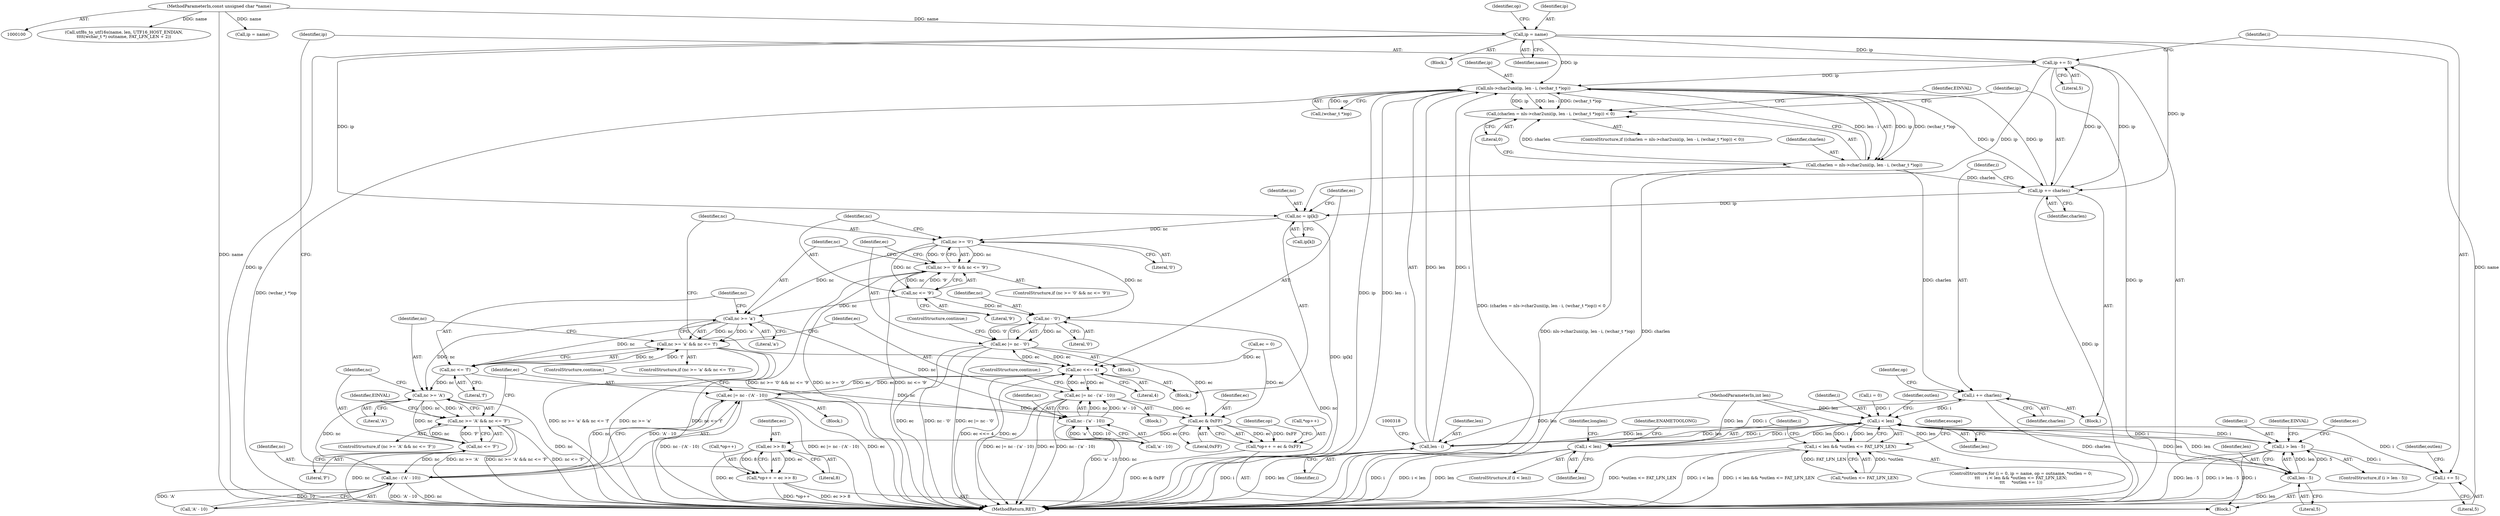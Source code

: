 digraph "0_linux_0720a06a7518c9d0c0125bd5d1f3b6264c55c3dd_0@pointer" {
"1000172" [label="(Call,ip = name)"];
"1000101" [label="(MethodParameterIn,const unsigned char *name)"];
"1000226" [label="(Call,nc = ip[k])"];
"1000236" [label="(Call,nc >= '0')"];
"1000235" [label="(Call,nc >= '0' && nc <= '9')"];
"1000239" [label="(Call,nc <= '9')"];
"1000245" [label="(Call,nc - '0')"];
"1000243" [label="(Call,ec |= nc - '0')"];
"1000231" [label="(Call,ec <<= 4)"];
"1000258" [label="(Call,ec |= nc - ('a' - 10))"];
"1000290" [label="(Call,ec & 0xFF)"];
"1000286" [label="(Call,*op++ = ec & 0xFF)"];
"1000297" [label="(Call,ec >> 8)"];
"1000293" [label="(Call,*op++ = ec >> 8)"];
"1000275" [label="(Call,ec |= nc - ('A' - 10))"];
"1000251" [label="(Call,nc >= 'a')"];
"1000250" [label="(Call,nc >= 'a' && nc <= 'f')"];
"1000254" [label="(Call,nc <= 'f')"];
"1000260" [label="(Call,nc - ('a' - 10))"];
"1000268" [label="(Call,nc >= 'A')"];
"1000267" [label="(Call,nc >= 'A' && nc <= 'F')"];
"1000271" [label="(Call,nc <= 'F')"];
"1000277" [label="(Call,nc - ('A' - 10))"];
"1000300" [label="(Call,ip += 5)"];
"1000312" [label="(Call,nls->char2uni(ip, len - i, (wchar_t *)op))"];
"1000309" [label="(Call,(charlen = nls->char2uni(ip, len - i, (wchar_t *)op)) < 0)"];
"1000310" [label="(Call,charlen = nls->char2uni(ip, len - i, (wchar_t *)op))"];
"1000324" [label="(Call,ip += charlen)"];
"1000327" [label="(Call,i += charlen)"];
"1000184" [label="(Call,i < len)"];
"1000183" [label="(Call,i < len && *outlen <= FAT_LFN_LEN)"];
"1000205" [label="(Call,i > len - 5)"];
"1000303" [label="(Call,i += 5)"];
"1000207" [label="(Call,len - 5)"];
"1000314" [label="(Call,len - i)"];
"1000334" [label="(Call,i < len)"];
"1000227" [label="(Identifier,nc)"];
"1000204" [label="(ControlStructure,if (i > len - 5))"];
"1000124" [label="(Call,utf8s_to_utf16s(name, len, UTF16_HOST_ENDIAN,\n\t\t\t\t(wchar_t *) outname, FAT_LFN_LEN + 2))"];
"1000177" [label="(Identifier,op)"];
"1000241" [label="(Literal,'9')"];
"1000226" [label="(Call,nc = ip[k])"];
"1000275" [label="(Call,ec |= nc - ('A' - 10))"];
"1000279" [label="(Call,'A' - 10)"];
"1000277" [label="(Call,nc - ('A' - 10))"];
"1000252" [label="(Identifier,nc)"];
"1000203" [label="(Block,)"];
"1000166" [label="(ControlStructure,for (i = 0, ip = name, op = outname, *outlen = 0;\n\t\t\t     i < len && *outlen <= FAT_LFN_LEN;\n\t\t\t     *outlen += 1))"];
"1000257" [label="(Block,)"];
"1000335" [label="(Identifier,i)"];
"1000187" [label="(Call,*outlen <= FAT_LFN_LEN)"];
"1000250" [label="(Call,nc >= 'a' && nc <= 'f')"];
"1000272" [label="(Identifier,nc)"];
"1000183" [label="(Call,i < len && *outlen <= FAT_LFN_LEN)"];
"1000302" [label="(Literal,5)"];
"1000213" [label="(Call,ec = 0)"];
"1000233" [label="(Literal,4)"];
"1000301" [label="(Identifier,ip)"];
"1000260" [label="(Call,nc - ('a' - 10))"];
"1000298" [label="(Identifier,ec)"];
"1000312" [label="(Call,nls->char2uni(ip, len - i, (wchar_t *)op))"];
"1000297" [label="(Call,ec >> 8)"];
"1000268" [label="(Call,nc >= 'A')"];
"1000325" [label="(Identifier,ip)"];
"1000225" [label="(Block,)"];
"1000308" [label="(ControlStructure,if ((charlen = nls->char2uni(ip, len - i, (wchar_t *)op)) < 0))"];
"1000172" [label="(Call,ip = name)"];
"1000246" [label="(Identifier,nc)"];
"1000316" [label="(Identifier,i)"];
"1000270" [label="(Literal,'A')"];
"1000339" [label="(Identifier,ENAMETOOLONG)"];
"1000185" [label="(Identifier,i)"];
"1000209" [label="(Literal,5)"];
"1000173" [label="(Identifier,ip)"];
"1000258" [label="(Call,ec |= nc - ('a' - 10))"];
"1000299" [label="(Literal,8)"];
"1000336" [label="(Identifier,len)"];
"1000265" [label="(ControlStructure,continue;)"];
"1000329" [label="(Identifier,charlen)"];
"1000168" [label="(Call,i = 0)"];
"1000324" [label="(Call,ip += charlen)"];
"1000286" [label="(Call,*op++ = ec & 0xFF)"];
"1000253" [label="(Literal,'a')"];
"1000212" [label="(Identifier,EINVAL)"];
"1000333" [label="(ControlStructure,if (i < len))"];
"1000198" [label="(Identifier,escape)"];
"1000261" [label="(Identifier,nc)"];
"1000327" [label="(Call,i += charlen)"];
"1000259" [label="(Identifier,ec)"];
"1000189" [label="(Identifier,outlen)"];
"1000235" [label="(Call,nc >= '0' && nc <= '9')"];
"1000323" [label="(Identifier,EINVAL)"];
"1000245" [label="(Call,nc - '0')"];
"1000242" [label="(Block,)"];
"1000326" [label="(Identifier,charlen)"];
"1000282" [label="(ControlStructure,continue;)"];
"1000228" [label="(Call,ip[k])"];
"1000102" [label="(MethodParameterIn,int len)"];
"1000300" [label="(Call,ip += 5)"];
"1000287" [label="(Call,*op++)"];
"1000303" [label="(Call,i += 5)"];
"1000232" [label="(Identifier,ec)"];
"1000396" [label="(Identifier,longlen)"];
"1000334" [label="(Call,i < len)"];
"1000305" [label="(Literal,5)"];
"1000459" [label="(MethodReturn,RET)"];
"1000267" [label="(Call,nc >= 'A' && nc <= 'F')"];
"1000254" [label="(Call,nc <= 'f')"];
"1000285" [label="(Identifier,EINVAL)"];
"1000291" [label="(Identifier,ec)"];
"1000186" [label="(Identifier,len)"];
"1000184" [label="(Call,i < len)"];
"1000309" [label="(Call,(charlen = nls->char2uni(ip, len - i, (wchar_t *)op)) < 0)"];
"1000314" [label="(Call,len - i)"];
"1000292" [label="(Literal,0xFF)"];
"1000269" [label="(Identifier,nc)"];
"1000266" [label="(ControlStructure,if (nc >= 'A' && nc <= 'F'))"];
"1000240" [label="(Identifier,nc)"];
"1000315" [label="(Identifier,len)"];
"1000234" [label="(ControlStructure,if (nc >= '0' && nc <= '9'))"];
"1000248" [label="(ControlStructure,continue;)"];
"1000244" [label="(Identifier,ec)"];
"1000290" [label="(Call,ec & 0xFF)"];
"1000101" [label="(MethodParameterIn,const unsigned char *name)"];
"1000271" [label="(Call,nc <= 'F')"];
"1000238" [label="(Literal,'0')"];
"1000293" [label="(Call,*op++ = ec >> 8)"];
"1000304" [label="(Identifier,i)"];
"1000193" [label="(Identifier,outlen)"];
"1000276" [label="(Identifier,ec)"];
"1000207" [label="(Call,len - 5)"];
"1000262" [label="(Call,'a' - 10)"];
"1000320" [label="(Literal,0)"];
"1000255" [label="(Identifier,nc)"];
"1000294" [label="(Call,*op++)"];
"1000239" [label="(Call,nc <= '9')"];
"1000348" [label="(Call,ip = name)"];
"1000313" [label="(Identifier,ip)"];
"1000296" [label="(Identifier,op)"];
"1000247" [label="(Literal,'0')"];
"1000174" [label="(Identifier,name)"];
"1000251" [label="(Call,nc >= 'a')"];
"1000256" [label="(Literal,'f')"];
"1000171" [label="(Block,)"];
"1000311" [label="(Identifier,charlen)"];
"1000214" [label="(Identifier,ec)"];
"1000205" [label="(Call,i > len - 5)"];
"1000236" [label="(Call,nc >= '0')"];
"1000328" [label="(Identifier,i)"];
"1000249" [label="(ControlStructure,if (nc >= 'a' && nc <= 'f'))"];
"1000273" [label="(Literal,'F')"];
"1000231" [label="(Call,ec <<= 4)"];
"1000237" [label="(Identifier,nc)"];
"1000206" [label="(Identifier,i)"];
"1000331" [label="(Identifier,op)"];
"1000243" [label="(Call,ec |= nc - '0')"];
"1000317" [label="(Call,(wchar_t *)op)"];
"1000208" [label="(Identifier,len)"];
"1000278" [label="(Identifier,nc)"];
"1000307" [label="(Block,)"];
"1000274" [label="(Block,)"];
"1000310" [label="(Call,charlen = nls->char2uni(ip, len - i, (wchar_t *)op))"];
"1000172" -> "1000171"  [label="AST: "];
"1000172" -> "1000174"  [label="CFG: "];
"1000173" -> "1000172"  [label="AST: "];
"1000174" -> "1000172"  [label="AST: "];
"1000177" -> "1000172"  [label="CFG: "];
"1000172" -> "1000459"  [label="DDG: ip"];
"1000172" -> "1000459"  [label="DDG: name"];
"1000101" -> "1000172"  [label="DDG: name"];
"1000172" -> "1000226"  [label="DDG: ip"];
"1000172" -> "1000300"  [label="DDG: ip"];
"1000172" -> "1000312"  [label="DDG: ip"];
"1000172" -> "1000324"  [label="DDG: ip"];
"1000101" -> "1000100"  [label="AST: "];
"1000101" -> "1000459"  [label="DDG: name"];
"1000101" -> "1000124"  [label="DDG: name"];
"1000101" -> "1000348"  [label="DDG: name"];
"1000226" -> "1000225"  [label="AST: "];
"1000226" -> "1000228"  [label="CFG: "];
"1000227" -> "1000226"  [label="AST: "];
"1000228" -> "1000226"  [label="AST: "];
"1000232" -> "1000226"  [label="CFG: "];
"1000226" -> "1000459"  [label="DDG: ip[k]"];
"1000300" -> "1000226"  [label="DDG: ip"];
"1000324" -> "1000226"  [label="DDG: ip"];
"1000226" -> "1000236"  [label="DDG: nc"];
"1000236" -> "1000235"  [label="AST: "];
"1000236" -> "1000238"  [label="CFG: "];
"1000237" -> "1000236"  [label="AST: "];
"1000238" -> "1000236"  [label="AST: "];
"1000240" -> "1000236"  [label="CFG: "];
"1000235" -> "1000236"  [label="CFG: "];
"1000236" -> "1000235"  [label="DDG: nc"];
"1000236" -> "1000235"  [label="DDG: '0'"];
"1000236" -> "1000239"  [label="DDG: nc"];
"1000236" -> "1000245"  [label="DDG: nc"];
"1000236" -> "1000251"  [label="DDG: nc"];
"1000235" -> "1000234"  [label="AST: "];
"1000235" -> "1000239"  [label="CFG: "];
"1000239" -> "1000235"  [label="AST: "];
"1000244" -> "1000235"  [label="CFG: "];
"1000252" -> "1000235"  [label="CFG: "];
"1000235" -> "1000459"  [label="DDG: nc >= '0'"];
"1000235" -> "1000459"  [label="DDG: nc <= '9'"];
"1000235" -> "1000459"  [label="DDG: nc >= '0' && nc <= '9'"];
"1000239" -> "1000235"  [label="DDG: nc"];
"1000239" -> "1000235"  [label="DDG: '9'"];
"1000239" -> "1000241"  [label="CFG: "];
"1000240" -> "1000239"  [label="AST: "];
"1000241" -> "1000239"  [label="AST: "];
"1000239" -> "1000245"  [label="DDG: nc"];
"1000239" -> "1000251"  [label="DDG: nc"];
"1000245" -> "1000243"  [label="AST: "];
"1000245" -> "1000247"  [label="CFG: "];
"1000246" -> "1000245"  [label="AST: "];
"1000247" -> "1000245"  [label="AST: "];
"1000243" -> "1000245"  [label="CFG: "];
"1000245" -> "1000459"  [label="DDG: nc"];
"1000245" -> "1000243"  [label="DDG: nc"];
"1000245" -> "1000243"  [label="DDG: '0'"];
"1000243" -> "1000242"  [label="AST: "];
"1000244" -> "1000243"  [label="AST: "];
"1000248" -> "1000243"  [label="CFG: "];
"1000243" -> "1000459"  [label="DDG: ec"];
"1000243" -> "1000459"  [label="DDG: nc - '0'"];
"1000243" -> "1000459"  [label="DDG: ec |= nc - '0'"];
"1000243" -> "1000231"  [label="DDG: ec"];
"1000231" -> "1000243"  [label="DDG: ec"];
"1000243" -> "1000290"  [label="DDG: ec"];
"1000231" -> "1000225"  [label="AST: "];
"1000231" -> "1000233"  [label="CFG: "];
"1000232" -> "1000231"  [label="AST: "];
"1000233" -> "1000231"  [label="AST: "];
"1000237" -> "1000231"  [label="CFG: "];
"1000231" -> "1000459"  [label="DDG: ec <<= 4"];
"1000231" -> "1000459"  [label="DDG: ec"];
"1000258" -> "1000231"  [label="DDG: ec"];
"1000213" -> "1000231"  [label="DDG: ec"];
"1000275" -> "1000231"  [label="DDG: ec"];
"1000231" -> "1000258"  [label="DDG: ec"];
"1000231" -> "1000275"  [label="DDG: ec"];
"1000258" -> "1000257"  [label="AST: "];
"1000258" -> "1000260"  [label="CFG: "];
"1000259" -> "1000258"  [label="AST: "];
"1000260" -> "1000258"  [label="AST: "];
"1000265" -> "1000258"  [label="CFG: "];
"1000258" -> "1000459"  [label="DDG: ec"];
"1000258" -> "1000459"  [label="DDG: nc - ('a' - 10)"];
"1000258" -> "1000459"  [label="DDG: ec |= nc - ('a' - 10)"];
"1000260" -> "1000258"  [label="DDG: nc"];
"1000260" -> "1000258"  [label="DDG: 'a' - 10"];
"1000258" -> "1000290"  [label="DDG: ec"];
"1000290" -> "1000286"  [label="AST: "];
"1000290" -> "1000292"  [label="CFG: "];
"1000291" -> "1000290"  [label="AST: "];
"1000292" -> "1000290"  [label="AST: "];
"1000286" -> "1000290"  [label="CFG: "];
"1000290" -> "1000286"  [label="DDG: ec"];
"1000290" -> "1000286"  [label="DDG: 0xFF"];
"1000213" -> "1000290"  [label="DDG: ec"];
"1000275" -> "1000290"  [label="DDG: ec"];
"1000290" -> "1000297"  [label="DDG: ec"];
"1000286" -> "1000203"  [label="AST: "];
"1000287" -> "1000286"  [label="AST: "];
"1000296" -> "1000286"  [label="CFG: "];
"1000286" -> "1000459"  [label="DDG: ec & 0xFF"];
"1000297" -> "1000293"  [label="AST: "];
"1000297" -> "1000299"  [label="CFG: "];
"1000298" -> "1000297"  [label="AST: "];
"1000299" -> "1000297"  [label="AST: "];
"1000293" -> "1000297"  [label="CFG: "];
"1000297" -> "1000459"  [label="DDG: ec"];
"1000297" -> "1000293"  [label="DDG: ec"];
"1000297" -> "1000293"  [label="DDG: 8"];
"1000293" -> "1000203"  [label="AST: "];
"1000294" -> "1000293"  [label="AST: "];
"1000301" -> "1000293"  [label="CFG: "];
"1000293" -> "1000459"  [label="DDG: *op++"];
"1000293" -> "1000459"  [label="DDG: ec >> 8"];
"1000275" -> "1000274"  [label="AST: "];
"1000275" -> "1000277"  [label="CFG: "];
"1000276" -> "1000275"  [label="AST: "];
"1000277" -> "1000275"  [label="AST: "];
"1000282" -> "1000275"  [label="CFG: "];
"1000275" -> "1000459"  [label="DDG: ec |= nc - ('A' - 10)"];
"1000275" -> "1000459"  [label="DDG: ec"];
"1000275" -> "1000459"  [label="DDG: nc - ('A' - 10)"];
"1000277" -> "1000275"  [label="DDG: nc"];
"1000277" -> "1000275"  [label="DDG: 'A' - 10"];
"1000251" -> "1000250"  [label="AST: "];
"1000251" -> "1000253"  [label="CFG: "];
"1000252" -> "1000251"  [label="AST: "];
"1000253" -> "1000251"  [label="AST: "];
"1000255" -> "1000251"  [label="CFG: "];
"1000250" -> "1000251"  [label="CFG: "];
"1000251" -> "1000250"  [label="DDG: nc"];
"1000251" -> "1000250"  [label="DDG: 'a'"];
"1000251" -> "1000254"  [label="DDG: nc"];
"1000251" -> "1000260"  [label="DDG: nc"];
"1000251" -> "1000268"  [label="DDG: nc"];
"1000250" -> "1000249"  [label="AST: "];
"1000250" -> "1000254"  [label="CFG: "];
"1000254" -> "1000250"  [label="AST: "];
"1000259" -> "1000250"  [label="CFG: "];
"1000269" -> "1000250"  [label="CFG: "];
"1000250" -> "1000459"  [label="DDG: nc >= 'a'"];
"1000250" -> "1000459"  [label="DDG: nc <= 'f'"];
"1000250" -> "1000459"  [label="DDG: nc >= 'a' && nc <= 'f'"];
"1000254" -> "1000250"  [label="DDG: nc"];
"1000254" -> "1000250"  [label="DDG: 'f'"];
"1000254" -> "1000256"  [label="CFG: "];
"1000255" -> "1000254"  [label="AST: "];
"1000256" -> "1000254"  [label="AST: "];
"1000254" -> "1000260"  [label="DDG: nc"];
"1000254" -> "1000268"  [label="DDG: nc"];
"1000260" -> "1000262"  [label="CFG: "];
"1000261" -> "1000260"  [label="AST: "];
"1000262" -> "1000260"  [label="AST: "];
"1000260" -> "1000459"  [label="DDG: 'a' - 10"];
"1000260" -> "1000459"  [label="DDG: nc"];
"1000262" -> "1000260"  [label="DDG: 'a'"];
"1000262" -> "1000260"  [label="DDG: 10"];
"1000268" -> "1000267"  [label="AST: "];
"1000268" -> "1000270"  [label="CFG: "];
"1000269" -> "1000268"  [label="AST: "];
"1000270" -> "1000268"  [label="AST: "];
"1000272" -> "1000268"  [label="CFG: "];
"1000267" -> "1000268"  [label="CFG: "];
"1000268" -> "1000459"  [label="DDG: nc"];
"1000268" -> "1000267"  [label="DDG: nc"];
"1000268" -> "1000267"  [label="DDG: 'A'"];
"1000268" -> "1000271"  [label="DDG: nc"];
"1000268" -> "1000277"  [label="DDG: nc"];
"1000267" -> "1000266"  [label="AST: "];
"1000267" -> "1000271"  [label="CFG: "];
"1000271" -> "1000267"  [label="AST: "];
"1000276" -> "1000267"  [label="CFG: "];
"1000285" -> "1000267"  [label="CFG: "];
"1000267" -> "1000459"  [label="DDG: nc >= 'A'"];
"1000267" -> "1000459"  [label="DDG: nc >= 'A' && nc <= 'F'"];
"1000267" -> "1000459"  [label="DDG: nc <= 'F'"];
"1000271" -> "1000267"  [label="DDG: nc"];
"1000271" -> "1000267"  [label="DDG: 'F'"];
"1000271" -> "1000273"  [label="CFG: "];
"1000272" -> "1000271"  [label="AST: "];
"1000273" -> "1000271"  [label="AST: "];
"1000271" -> "1000459"  [label="DDG: nc"];
"1000271" -> "1000277"  [label="DDG: nc"];
"1000277" -> "1000279"  [label="CFG: "];
"1000278" -> "1000277"  [label="AST: "];
"1000279" -> "1000277"  [label="AST: "];
"1000277" -> "1000459"  [label="DDG: nc"];
"1000277" -> "1000459"  [label="DDG: 'A' - 10"];
"1000279" -> "1000277"  [label="DDG: 'A'"];
"1000279" -> "1000277"  [label="DDG: 10"];
"1000300" -> "1000203"  [label="AST: "];
"1000300" -> "1000302"  [label="CFG: "];
"1000301" -> "1000300"  [label="AST: "];
"1000302" -> "1000300"  [label="AST: "];
"1000304" -> "1000300"  [label="CFG: "];
"1000300" -> "1000459"  [label="DDG: ip"];
"1000324" -> "1000300"  [label="DDG: ip"];
"1000300" -> "1000312"  [label="DDG: ip"];
"1000300" -> "1000324"  [label="DDG: ip"];
"1000312" -> "1000310"  [label="AST: "];
"1000312" -> "1000317"  [label="CFG: "];
"1000313" -> "1000312"  [label="AST: "];
"1000314" -> "1000312"  [label="AST: "];
"1000317" -> "1000312"  [label="AST: "];
"1000310" -> "1000312"  [label="CFG: "];
"1000312" -> "1000459"  [label="DDG: ip"];
"1000312" -> "1000459"  [label="DDG: len - i"];
"1000312" -> "1000459"  [label="DDG: (wchar_t *)op"];
"1000312" -> "1000309"  [label="DDG: ip"];
"1000312" -> "1000309"  [label="DDG: len - i"];
"1000312" -> "1000309"  [label="DDG: (wchar_t *)op"];
"1000312" -> "1000310"  [label="DDG: ip"];
"1000312" -> "1000310"  [label="DDG: len - i"];
"1000312" -> "1000310"  [label="DDG: (wchar_t *)op"];
"1000324" -> "1000312"  [label="DDG: ip"];
"1000314" -> "1000312"  [label="DDG: len"];
"1000314" -> "1000312"  [label="DDG: i"];
"1000317" -> "1000312"  [label="DDG: op"];
"1000312" -> "1000324"  [label="DDG: ip"];
"1000309" -> "1000308"  [label="AST: "];
"1000309" -> "1000320"  [label="CFG: "];
"1000310" -> "1000309"  [label="AST: "];
"1000320" -> "1000309"  [label="AST: "];
"1000323" -> "1000309"  [label="CFG: "];
"1000325" -> "1000309"  [label="CFG: "];
"1000309" -> "1000459"  [label="DDG: (charlen = nls->char2uni(ip, len - i, (wchar_t *)op)) < 0"];
"1000310" -> "1000309"  [label="DDG: charlen"];
"1000311" -> "1000310"  [label="AST: "];
"1000320" -> "1000310"  [label="CFG: "];
"1000310" -> "1000459"  [label="DDG: nls->char2uni(ip, len - i, (wchar_t *)op)"];
"1000310" -> "1000459"  [label="DDG: charlen"];
"1000310" -> "1000324"  [label="DDG: charlen"];
"1000310" -> "1000327"  [label="DDG: charlen"];
"1000324" -> "1000307"  [label="AST: "];
"1000324" -> "1000326"  [label="CFG: "];
"1000325" -> "1000324"  [label="AST: "];
"1000326" -> "1000324"  [label="AST: "];
"1000328" -> "1000324"  [label="CFG: "];
"1000324" -> "1000459"  [label="DDG: ip"];
"1000327" -> "1000307"  [label="AST: "];
"1000327" -> "1000329"  [label="CFG: "];
"1000328" -> "1000327"  [label="AST: "];
"1000329" -> "1000327"  [label="AST: "];
"1000331" -> "1000327"  [label="CFG: "];
"1000327" -> "1000459"  [label="DDG: charlen"];
"1000327" -> "1000184"  [label="DDG: i"];
"1000314" -> "1000327"  [label="DDG: i"];
"1000184" -> "1000183"  [label="AST: "];
"1000184" -> "1000186"  [label="CFG: "];
"1000185" -> "1000184"  [label="AST: "];
"1000186" -> "1000184"  [label="AST: "];
"1000189" -> "1000184"  [label="CFG: "];
"1000183" -> "1000184"  [label="CFG: "];
"1000184" -> "1000183"  [label="DDG: i"];
"1000184" -> "1000183"  [label="DDG: len"];
"1000205" -> "1000184"  [label="DDG: i"];
"1000168" -> "1000184"  [label="DDG: i"];
"1000303" -> "1000184"  [label="DDG: i"];
"1000314" -> "1000184"  [label="DDG: len"];
"1000207" -> "1000184"  [label="DDG: len"];
"1000102" -> "1000184"  [label="DDG: len"];
"1000184" -> "1000205"  [label="DDG: i"];
"1000184" -> "1000207"  [label="DDG: len"];
"1000184" -> "1000314"  [label="DDG: len"];
"1000184" -> "1000314"  [label="DDG: i"];
"1000184" -> "1000334"  [label="DDG: i"];
"1000184" -> "1000334"  [label="DDG: len"];
"1000183" -> "1000166"  [label="AST: "];
"1000183" -> "1000187"  [label="CFG: "];
"1000187" -> "1000183"  [label="AST: "];
"1000198" -> "1000183"  [label="CFG: "];
"1000335" -> "1000183"  [label="CFG: "];
"1000183" -> "1000459"  [label="DDG: *outlen <= FAT_LFN_LEN"];
"1000183" -> "1000459"  [label="DDG: i < len"];
"1000183" -> "1000459"  [label="DDG: i < len && *outlen <= FAT_LFN_LEN"];
"1000187" -> "1000183"  [label="DDG: *outlen"];
"1000187" -> "1000183"  [label="DDG: FAT_LFN_LEN"];
"1000205" -> "1000204"  [label="AST: "];
"1000205" -> "1000207"  [label="CFG: "];
"1000206" -> "1000205"  [label="AST: "];
"1000207" -> "1000205"  [label="AST: "];
"1000212" -> "1000205"  [label="CFG: "];
"1000214" -> "1000205"  [label="CFG: "];
"1000205" -> "1000459"  [label="DDG: i"];
"1000205" -> "1000459"  [label="DDG: len - 5"];
"1000205" -> "1000459"  [label="DDG: i > len - 5"];
"1000207" -> "1000205"  [label="DDG: len"];
"1000207" -> "1000205"  [label="DDG: 5"];
"1000205" -> "1000303"  [label="DDG: i"];
"1000303" -> "1000203"  [label="AST: "];
"1000303" -> "1000305"  [label="CFG: "];
"1000304" -> "1000303"  [label="AST: "];
"1000305" -> "1000303"  [label="AST: "];
"1000193" -> "1000303"  [label="CFG: "];
"1000207" -> "1000209"  [label="CFG: "];
"1000208" -> "1000207"  [label="AST: "];
"1000209" -> "1000207"  [label="AST: "];
"1000207" -> "1000459"  [label="DDG: len"];
"1000102" -> "1000207"  [label="DDG: len"];
"1000314" -> "1000316"  [label="CFG: "];
"1000315" -> "1000314"  [label="AST: "];
"1000316" -> "1000314"  [label="AST: "];
"1000318" -> "1000314"  [label="CFG: "];
"1000314" -> "1000459"  [label="DDG: len"];
"1000314" -> "1000459"  [label="DDG: i"];
"1000102" -> "1000314"  [label="DDG: len"];
"1000334" -> "1000333"  [label="AST: "];
"1000334" -> "1000336"  [label="CFG: "];
"1000335" -> "1000334"  [label="AST: "];
"1000336" -> "1000334"  [label="AST: "];
"1000339" -> "1000334"  [label="CFG: "];
"1000396" -> "1000334"  [label="CFG: "];
"1000334" -> "1000459"  [label="DDG: i < len"];
"1000334" -> "1000459"  [label="DDG: len"];
"1000334" -> "1000459"  [label="DDG: i"];
"1000102" -> "1000334"  [label="DDG: len"];
}
